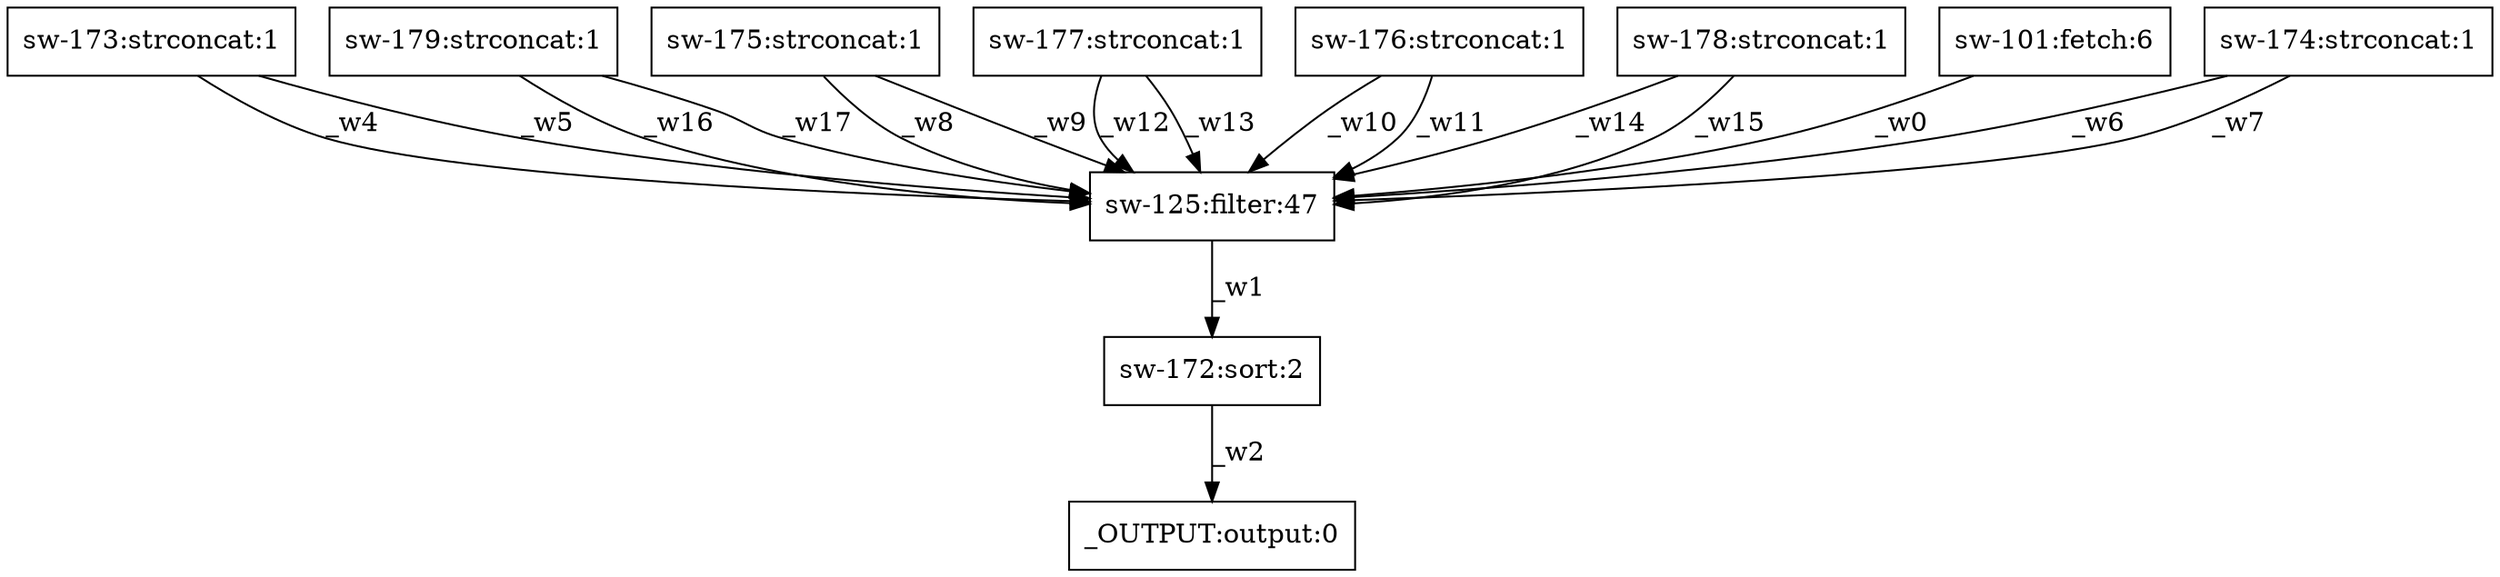 digraph test1 { node [shape=box] "sw-173" [label="sw-173:strconcat:1"];"_OUTPUT" [label="_OUTPUT:output:0"];"sw-179" [label="sw-179:strconcat:1"];"sw-175" [label="sw-175:strconcat:1"];"sw-125" [label="sw-125:filter:47"];"sw-177" [label="sw-177:strconcat:1"];"sw-172" [label="sw-172:sort:2"];"sw-176" [label="sw-176:strconcat:1"];"sw-178" [label="sw-178:strconcat:1"];"sw-101" [label="sw-101:fetch:6"];"sw-174" [label="sw-174:strconcat:1"];"sw-101" -> "sw-125" [label="_w0"];"sw-125" -> "sw-172" [label="_w1"];"sw-172" -> "_OUTPUT" [label="_w2"];"sw-173" -> "sw-125" [label="_w4"];"sw-173" -> "sw-125" [label="_w5"];"sw-174" -> "sw-125" [label="_w6"];"sw-174" -> "sw-125" [label="_w7"];"sw-175" -> "sw-125" [label="_w8"];"sw-175" -> "sw-125" [label="_w9"];"sw-176" -> "sw-125" [label="_w10"];"sw-176" -> "sw-125" [label="_w11"];"sw-177" -> "sw-125" [label="_w12"];"sw-177" -> "sw-125" [label="_w13"];"sw-178" -> "sw-125" [label="_w14"];"sw-178" -> "sw-125" [label="_w15"];"sw-179" -> "sw-125" [label="_w16"];"sw-179" -> "sw-125" [label="_w17"];}